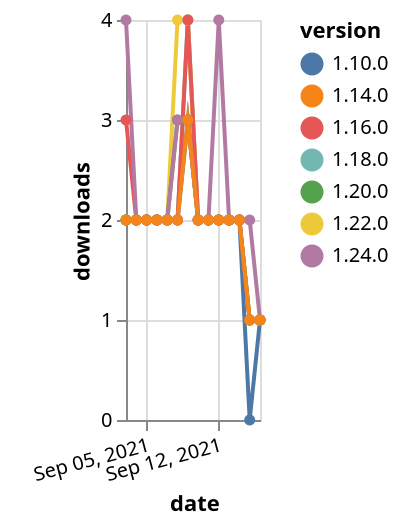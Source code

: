 {"$schema": "https://vega.github.io/schema/vega-lite/v5.json", "description": "A simple bar chart with embedded data.", "data": {"values": [{"date": "2021-09-03", "total": 1448, "delta": 2, "version": "1.18.0"}, {"date": "2021-09-04", "total": 1450, "delta": 2, "version": "1.18.0"}, {"date": "2021-09-05", "total": 1452, "delta": 2, "version": "1.18.0"}, {"date": "2021-09-06", "total": 1454, "delta": 2, "version": "1.18.0"}, {"date": "2021-09-07", "total": 1456, "delta": 2, "version": "1.18.0"}, {"date": "2021-09-08", "total": 1458, "delta": 2, "version": "1.18.0"}, {"date": "2021-09-09", "total": 1462, "delta": 4, "version": "1.18.0"}, {"date": "2021-09-10", "total": 1464, "delta": 2, "version": "1.18.0"}, {"date": "2021-09-11", "total": 1466, "delta": 2, "version": "1.18.0"}, {"date": "2021-09-12", "total": 1468, "delta": 2, "version": "1.18.0"}, {"date": "2021-09-13", "total": 1470, "delta": 2, "version": "1.18.0"}, {"date": "2021-09-14", "total": 1472, "delta": 2, "version": "1.18.0"}, {"date": "2021-09-15", "total": 1473, "delta": 1, "version": "1.18.0"}, {"date": "2021-09-16", "total": 1474, "delta": 1, "version": "1.18.0"}, {"date": "2021-09-03", "total": 696, "delta": 2, "version": "1.22.0"}, {"date": "2021-09-04", "total": 698, "delta": 2, "version": "1.22.0"}, {"date": "2021-09-05", "total": 700, "delta": 2, "version": "1.22.0"}, {"date": "2021-09-06", "total": 702, "delta": 2, "version": "1.22.0"}, {"date": "2021-09-07", "total": 704, "delta": 2, "version": "1.22.0"}, {"date": "2021-09-08", "total": 708, "delta": 4, "version": "1.22.0"}, {"date": "2021-09-09", "total": 712, "delta": 4, "version": "1.22.0"}, {"date": "2021-09-10", "total": 714, "delta": 2, "version": "1.22.0"}, {"date": "2021-09-11", "total": 716, "delta": 2, "version": "1.22.0"}, {"date": "2021-09-12", "total": 718, "delta": 2, "version": "1.22.0"}, {"date": "2021-09-13", "total": 720, "delta": 2, "version": "1.22.0"}, {"date": "2021-09-14", "total": 722, "delta": 2, "version": "1.22.0"}, {"date": "2021-09-15", "total": 723, "delta": 1, "version": "1.22.0"}, {"date": "2021-09-16", "total": 724, "delta": 1, "version": "1.22.0"}, {"date": "2021-09-03", "total": 2301, "delta": 2, "version": "1.10.0"}, {"date": "2021-09-04", "total": 2303, "delta": 2, "version": "1.10.0"}, {"date": "2021-09-05", "total": 2305, "delta": 2, "version": "1.10.0"}, {"date": "2021-09-06", "total": 2307, "delta": 2, "version": "1.10.0"}, {"date": "2021-09-07", "total": 2309, "delta": 2, "version": "1.10.0"}, {"date": "2021-09-08", "total": 2311, "delta": 2, "version": "1.10.0"}, {"date": "2021-09-09", "total": 2314, "delta": 3, "version": "1.10.0"}, {"date": "2021-09-10", "total": 2316, "delta": 2, "version": "1.10.0"}, {"date": "2021-09-11", "total": 2318, "delta": 2, "version": "1.10.0"}, {"date": "2021-09-12", "total": 2320, "delta": 2, "version": "1.10.0"}, {"date": "2021-09-13", "total": 2322, "delta": 2, "version": "1.10.0"}, {"date": "2021-09-14", "total": 2324, "delta": 2, "version": "1.10.0"}, {"date": "2021-09-15", "total": 2324, "delta": 0, "version": "1.10.0"}, {"date": "2021-09-16", "total": 2325, "delta": 1, "version": "1.10.0"}, {"date": "2021-09-03", "total": 999, "delta": 2, "version": "1.20.0"}, {"date": "2021-09-04", "total": 1001, "delta": 2, "version": "1.20.0"}, {"date": "2021-09-05", "total": 1003, "delta": 2, "version": "1.20.0"}, {"date": "2021-09-06", "total": 1005, "delta": 2, "version": "1.20.0"}, {"date": "2021-09-07", "total": 1007, "delta": 2, "version": "1.20.0"}, {"date": "2021-09-08", "total": 1010, "delta": 3, "version": "1.20.0"}, {"date": "2021-09-09", "total": 1013, "delta": 3, "version": "1.20.0"}, {"date": "2021-09-10", "total": 1015, "delta": 2, "version": "1.20.0"}, {"date": "2021-09-11", "total": 1017, "delta": 2, "version": "1.20.0"}, {"date": "2021-09-12", "total": 1019, "delta": 2, "version": "1.20.0"}, {"date": "2021-09-13", "total": 1021, "delta": 2, "version": "1.20.0"}, {"date": "2021-09-14", "total": 1023, "delta": 2, "version": "1.20.0"}, {"date": "2021-09-15", "total": 1024, "delta": 1, "version": "1.20.0"}, {"date": "2021-09-16", "total": 1025, "delta": 1, "version": "1.20.0"}, {"date": "2021-09-03", "total": 1622, "delta": 3, "version": "1.16.0"}, {"date": "2021-09-04", "total": 1624, "delta": 2, "version": "1.16.0"}, {"date": "2021-09-05", "total": 1626, "delta": 2, "version": "1.16.0"}, {"date": "2021-09-06", "total": 1628, "delta": 2, "version": "1.16.0"}, {"date": "2021-09-07", "total": 1630, "delta": 2, "version": "1.16.0"}, {"date": "2021-09-08", "total": 1632, "delta": 2, "version": "1.16.0"}, {"date": "2021-09-09", "total": 1636, "delta": 4, "version": "1.16.0"}, {"date": "2021-09-10", "total": 1638, "delta": 2, "version": "1.16.0"}, {"date": "2021-09-11", "total": 1640, "delta": 2, "version": "1.16.0"}, {"date": "2021-09-12", "total": 1642, "delta": 2, "version": "1.16.0"}, {"date": "2021-09-13", "total": 1644, "delta": 2, "version": "1.16.0"}, {"date": "2021-09-14", "total": 1646, "delta": 2, "version": "1.16.0"}, {"date": "2021-09-15", "total": 1647, "delta": 1, "version": "1.16.0"}, {"date": "2021-09-16", "total": 1648, "delta": 1, "version": "1.16.0"}, {"date": "2021-09-03", "total": 226, "delta": 4, "version": "1.24.0"}, {"date": "2021-09-04", "total": 228, "delta": 2, "version": "1.24.0"}, {"date": "2021-09-05", "total": 230, "delta": 2, "version": "1.24.0"}, {"date": "2021-09-06", "total": 232, "delta": 2, "version": "1.24.0"}, {"date": "2021-09-07", "total": 234, "delta": 2, "version": "1.24.0"}, {"date": "2021-09-08", "total": 237, "delta": 3, "version": "1.24.0"}, {"date": "2021-09-09", "total": 240, "delta": 3, "version": "1.24.0"}, {"date": "2021-09-10", "total": 242, "delta": 2, "version": "1.24.0"}, {"date": "2021-09-11", "total": 244, "delta": 2, "version": "1.24.0"}, {"date": "2021-09-12", "total": 248, "delta": 4, "version": "1.24.0"}, {"date": "2021-09-13", "total": 250, "delta": 2, "version": "1.24.0"}, {"date": "2021-09-14", "total": 252, "delta": 2, "version": "1.24.0"}, {"date": "2021-09-15", "total": 254, "delta": 2, "version": "1.24.0"}, {"date": "2021-09-16", "total": 255, "delta": 1, "version": "1.24.0"}, {"date": "2021-09-03", "total": 2037, "delta": 2, "version": "1.14.0"}, {"date": "2021-09-04", "total": 2039, "delta": 2, "version": "1.14.0"}, {"date": "2021-09-05", "total": 2041, "delta": 2, "version": "1.14.0"}, {"date": "2021-09-06", "total": 2043, "delta": 2, "version": "1.14.0"}, {"date": "2021-09-07", "total": 2045, "delta": 2, "version": "1.14.0"}, {"date": "2021-09-08", "total": 2047, "delta": 2, "version": "1.14.0"}, {"date": "2021-09-09", "total": 2050, "delta": 3, "version": "1.14.0"}, {"date": "2021-09-10", "total": 2052, "delta": 2, "version": "1.14.0"}, {"date": "2021-09-11", "total": 2054, "delta": 2, "version": "1.14.0"}, {"date": "2021-09-12", "total": 2056, "delta": 2, "version": "1.14.0"}, {"date": "2021-09-13", "total": 2058, "delta": 2, "version": "1.14.0"}, {"date": "2021-09-14", "total": 2060, "delta": 2, "version": "1.14.0"}, {"date": "2021-09-15", "total": 2061, "delta": 1, "version": "1.14.0"}, {"date": "2021-09-16", "total": 2062, "delta": 1, "version": "1.14.0"}]}, "width": "container", "mark": {"type": "line", "point": {"filled": true}}, "encoding": {"x": {"field": "date", "type": "temporal", "timeUnit": "yearmonthdate", "title": "date", "axis": {"labelAngle": -15}}, "y": {"field": "delta", "type": "quantitative", "title": "downloads"}, "color": {"field": "version", "type": "nominal"}, "tooltip": {"field": "delta"}}}